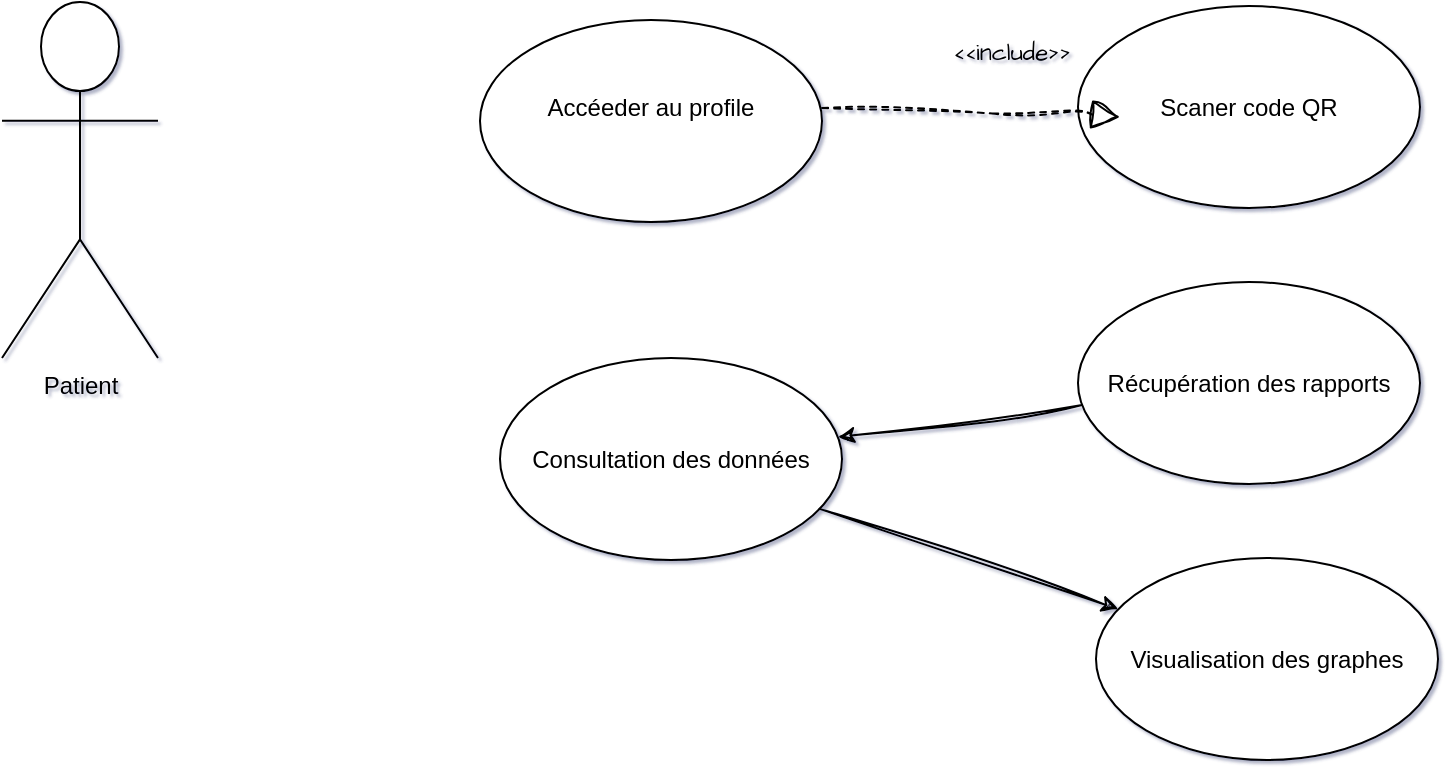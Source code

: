 <mxfile version="24.3.0" type="github">
  <diagram name="Page-1" id="2YBvvXClWsGukQMizWep">
    <mxGraphModel dx="1434" dy="756" grid="0" gridSize="10" guides="1" tooltips="1" connect="1" arrows="1" fold="1" page="1" pageScale="1" pageWidth="850" pageHeight="1100" background="#ffffff" math="0" shadow="1">
      <root>
        <mxCell id="0" />
        <mxCell id="1" parent="0" />
        <mxCell id="MQnaWEzC_fgd22LS17Cb-1" value="&lt;div&gt;Patient&lt;/div&gt;" style="shape=umlActor;verticalLabelPosition=bottom;verticalAlign=top;html=1;outlineConnect=0;" vertex="1" parent="1">
          <mxGeometry x="57" y="119" width="78" height="178" as="geometry" />
        </mxCell>
        <mxCell id="MQnaWEzC_fgd22LS17Cb-5" value="Accéeder au profile&lt;div&gt;&lt;br&gt;&lt;/div&gt;" style="ellipse;whiteSpace=wrap;html=1;" vertex="1" parent="1">
          <mxGeometry x="296" y="128" width="171" height="101" as="geometry" />
        </mxCell>
        <mxCell id="MQnaWEzC_fgd22LS17Cb-10" value="&lt;div&gt;Scaner code QR&lt;/div&gt;" style="ellipse;whiteSpace=wrap;html=1;" vertex="1" parent="1">
          <mxGeometry x="595" y="121" width="171" height="101" as="geometry" />
        </mxCell>
        <mxCell id="MQnaWEzC_fgd22LS17Cb-11" value="" style="endArrow=block;dashed=1;endFill=0;endSize=12;html=1;rounded=0;sketch=1;hachureGap=4;jiggle=2;curveFitting=1;fontFamily=Architects Daughter;fontSource=https%3A%2F%2Ffonts.googleapis.com%2Fcss%3Ffamily%3DArchitects%2BDaughter;curved=1;" edge="1" parent="1">
          <mxGeometry width="160" relative="1" as="geometry">
            <mxPoint x="467" y="172" as="sourcePoint" />
            <mxPoint x="616" y="176.5" as="targetPoint" />
            <Array as="points">
              <mxPoint x="511" y="175" />
              <mxPoint x="593" y="174.5" />
            </Array>
          </mxGeometry>
        </mxCell>
        <mxCell id="MQnaWEzC_fgd22LS17Cb-12" value="&amp;lt;&amp;lt;include&amp;gt;&amp;gt;" style="text;html=1;align=center;verticalAlign=middle;whiteSpace=wrap;rounded=0;fontFamily=Architects Daughter;fontSource=https%3A%2F%2Ffonts.googleapis.com%2Fcss%3Ffamily%3DArchitects%2BDaughter;" vertex="1" parent="1">
          <mxGeometry x="532" y="130" width="60" height="30" as="geometry" />
        </mxCell>
        <mxCell id="MQnaWEzC_fgd22LS17Cb-13" value="Consultation des données" style="ellipse;whiteSpace=wrap;html=1;" vertex="1" parent="1">
          <mxGeometry x="306" y="297" width="171" height="101" as="geometry" />
        </mxCell>
        <mxCell id="MQnaWEzC_fgd22LS17Cb-19" value="" style="rounded=0;sketch=1;hachureGap=4;jiggle=2;curveFitting=1;orthogonalLoop=1;jettySize=auto;html=1;fontFamily=Architects Daughter;fontSource=https%3A%2F%2Ffonts.googleapis.com%2Fcss%3Ffamily%3DArchitects%2BDaughter;" edge="1" parent="1" source="MQnaWEzC_fgd22LS17Cb-14" target="MQnaWEzC_fgd22LS17Cb-13">
          <mxGeometry relative="1" as="geometry" />
        </mxCell>
        <mxCell id="MQnaWEzC_fgd22LS17Cb-14" value="Récupération des rapports" style="ellipse;whiteSpace=wrap;html=1;" vertex="1" parent="1">
          <mxGeometry x="595" y="259" width="171" height="101" as="geometry" />
        </mxCell>
        <mxCell id="MQnaWEzC_fgd22LS17Cb-20" style="rounded=0;sketch=1;hachureGap=4;jiggle=2;curveFitting=1;orthogonalLoop=1;jettySize=auto;html=1;fontFamily=Architects Daughter;fontSource=https%3A%2F%2Ffonts.googleapis.com%2Fcss%3Ffamily%3DArchitects%2BDaughter;endArrow=none;endFill=0;startArrow=classic;startFill=1;" edge="1" parent="1" source="MQnaWEzC_fgd22LS17Cb-18" target="MQnaWEzC_fgd22LS17Cb-13">
          <mxGeometry relative="1" as="geometry" />
        </mxCell>
        <mxCell id="MQnaWEzC_fgd22LS17Cb-18" value="Visualisation des graphes" style="ellipse;whiteSpace=wrap;html=1;" vertex="1" parent="1">
          <mxGeometry x="604" y="397" width="171" height="101" as="geometry" />
        </mxCell>
      </root>
    </mxGraphModel>
  </diagram>
</mxfile>
